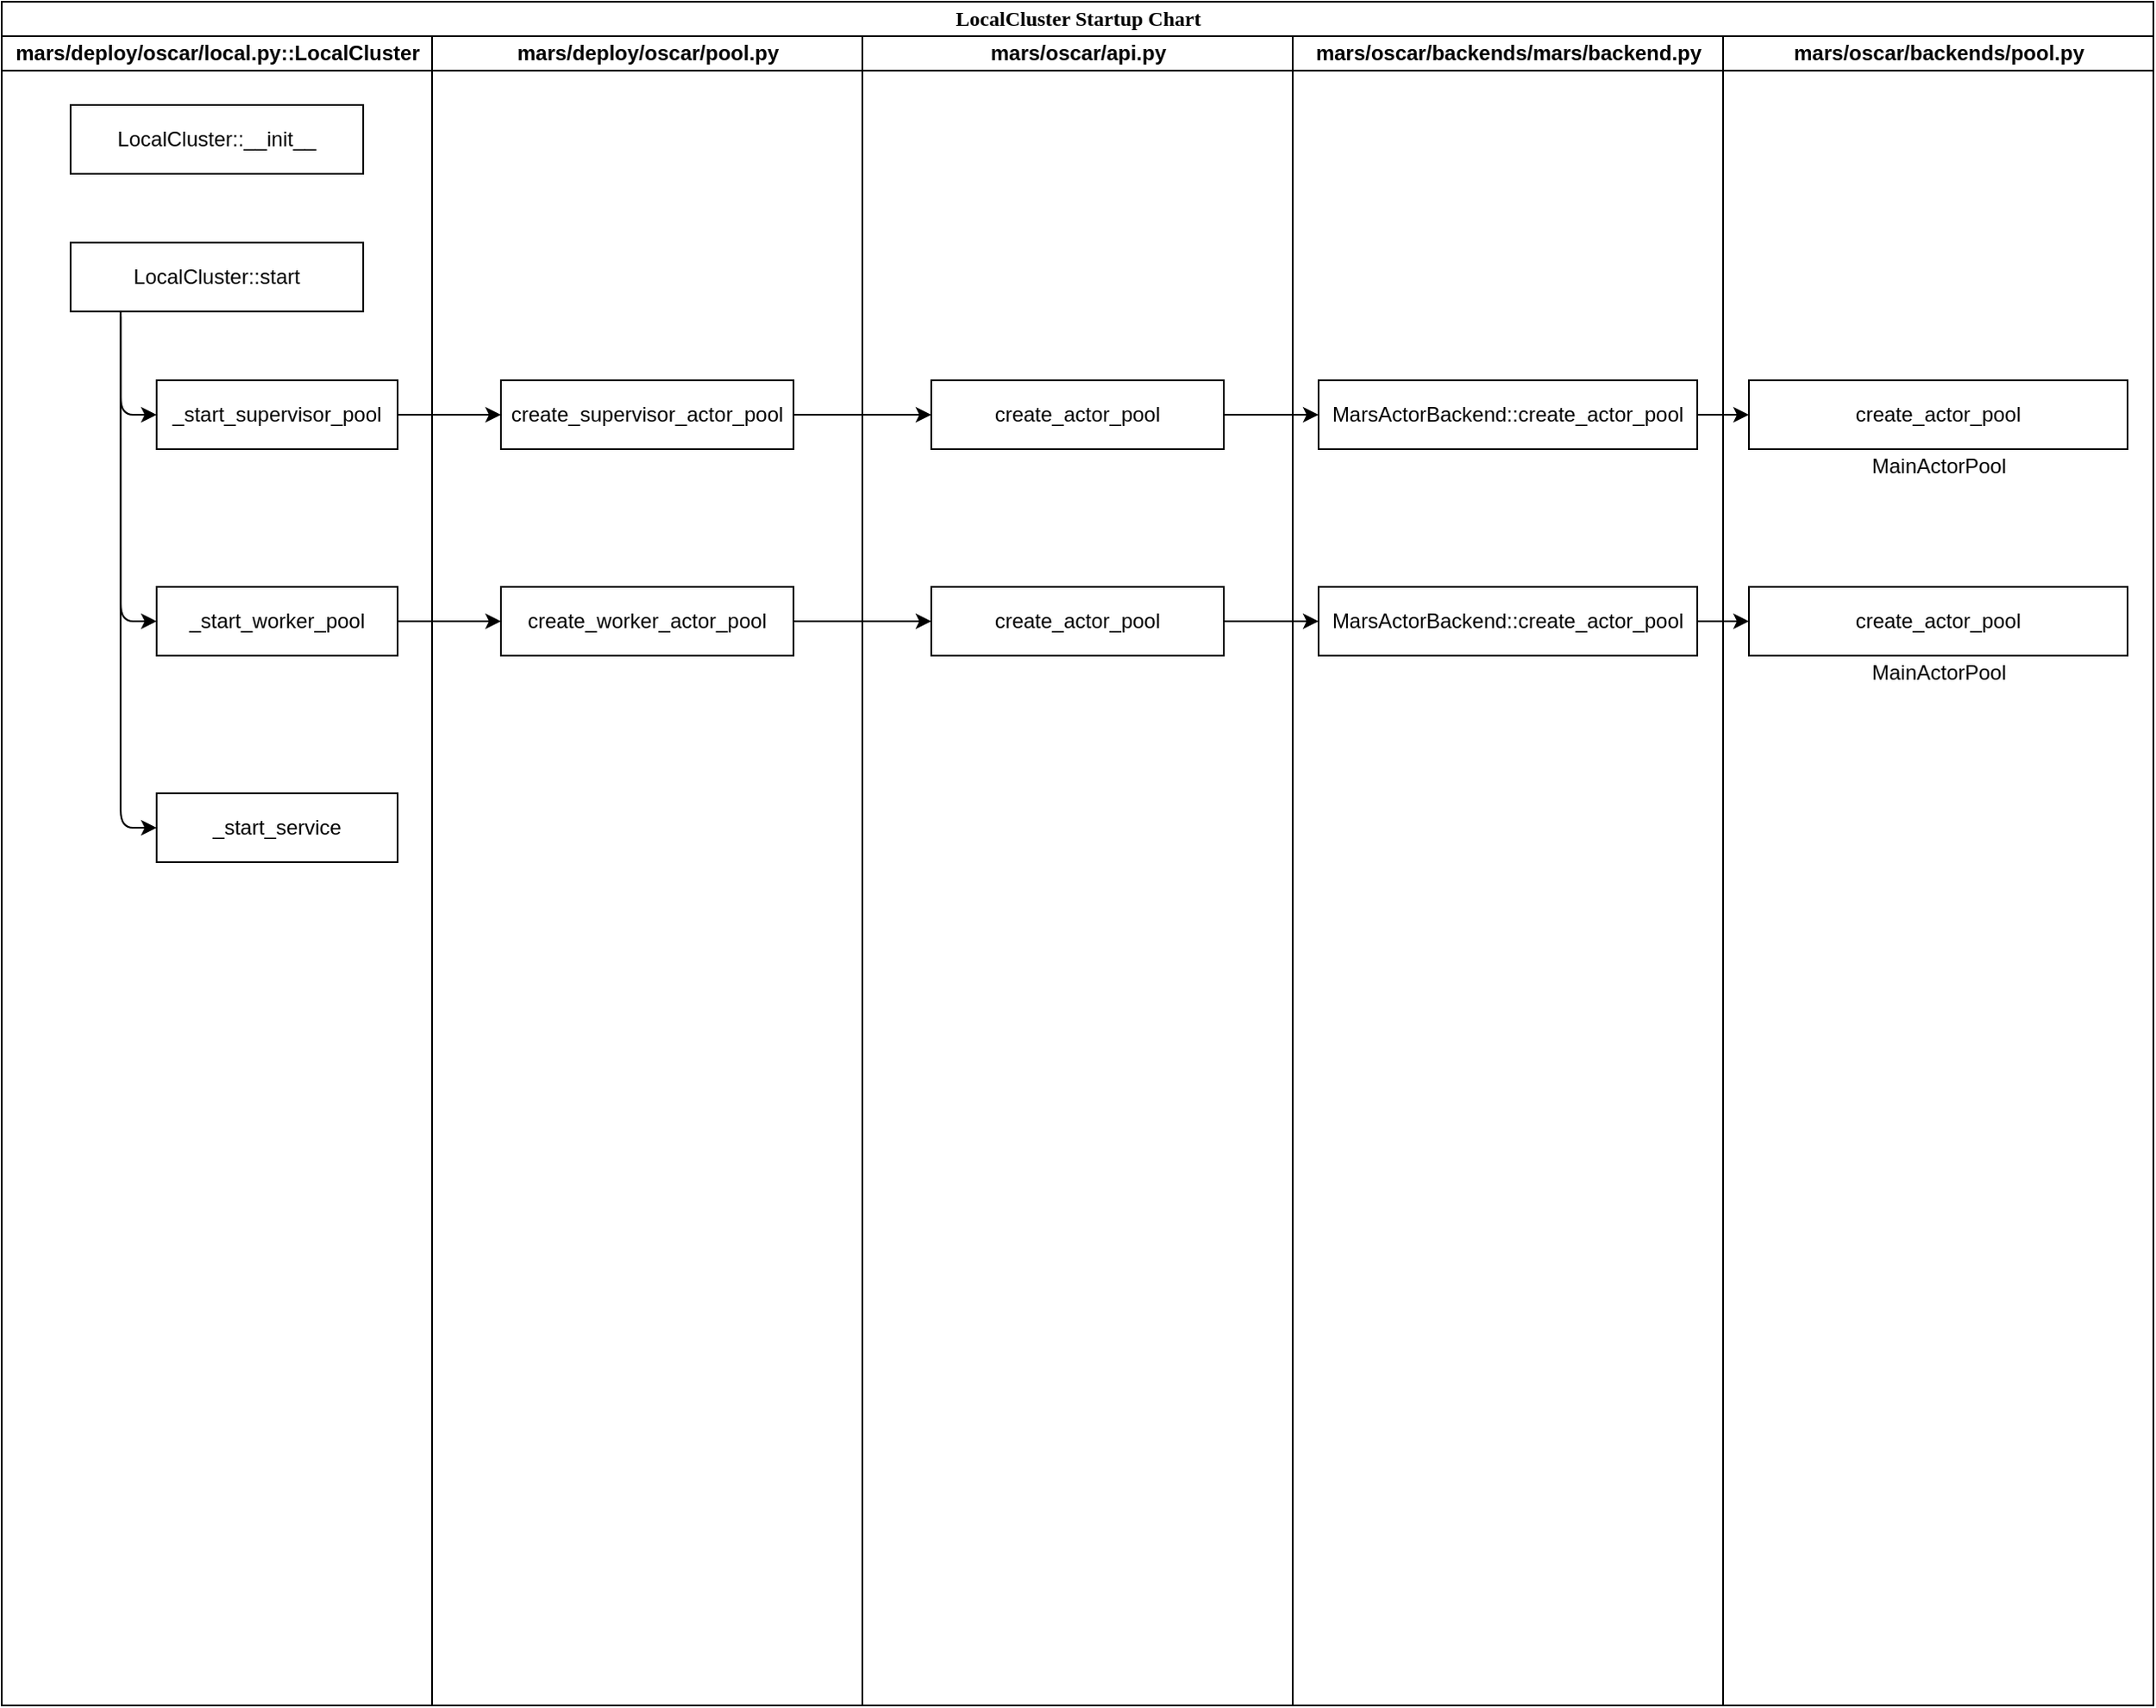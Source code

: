 <mxfile version="17.5.1" type="github">
  <diagram name="LocalCluster" id="0783ab3e-0a74-02c8-0abd-f7b4e66b4bec">
    <mxGraphModel dx="946" dy="646" grid="1" gridSize="10" guides="1" tooltips="1" connect="1" arrows="1" fold="1" page="1" pageScale="1" pageWidth="850" pageHeight="1100" background="none" math="0" shadow="0">
      <root>
        <mxCell id="0" />
        <mxCell id="1" parent="0" />
        <mxCell id="IDWX3KP-84P4_elMJV3M-33" value="LocalCluster Startup Chart" style="swimlane;html=1;childLayout=stackLayout;startSize=20;rounded=0;shadow=0;comic=0;labelBackgroundColor=none;strokeWidth=1;fontFamily=Verdana;fontSize=12;align=center;" vertex="1" parent="1">
          <mxGeometry x="50" y="30" width="1250" height="990" as="geometry">
            <mxRectangle x="40" y="20" width="60" height="20" as="alternateBounds" />
          </mxGeometry>
        </mxCell>
        <mxCell id="IDWX3KP-84P4_elMJV3M-34" value="mars/deploy/oscar/local.py::LocalCluster" style="swimlane;html=1;startSize=20;" vertex="1" parent="IDWX3KP-84P4_elMJV3M-33">
          <mxGeometry y="20" width="250" height="970" as="geometry">
            <mxRectangle y="20" width="30" height="970" as="alternateBounds" />
          </mxGeometry>
        </mxCell>
        <mxCell id="IDWX3KP-84P4_elMJV3M-35" value="LocalCluster::__init__" style="rounded=0;whiteSpace=wrap;html=1;" vertex="1" parent="IDWX3KP-84P4_elMJV3M-34">
          <mxGeometry x="40" y="40" width="170" height="40" as="geometry" />
        </mxCell>
        <mxCell id="IDWX3KP-84P4_elMJV3M-36" value="" style="html=1;entryX=0;entryY=0.5;entryDx=0;entryDy=0;exitX=0.171;exitY=1;exitDx=0;exitDy=0;edgeStyle=orthogonalEdgeStyle;exitPerimeter=0;" edge="1" parent="IDWX3KP-84P4_elMJV3M-34" source="IDWX3KP-84P4_elMJV3M-37" target="IDWX3KP-84P4_elMJV3M-38">
          <mxGeometry relative="1" as="geometry" />
        </mxCell>
        <mxCell id="IDWX3KP-84P4_elMJV3M-37" value="LocalCluster::start" style="rounded=0;whiteSpace=wrap;html=1;" vertex="1" parent="IDWX3KP-84P4_elMJV3M-34">
          <mxGeometry x="40" y="120" width="170" height="40" as="geometry" />
        </mxCell>
        <mxCell id="IDWX3KP-84P4_elMJV3M-38" value="_start_supervisor_pool" style="rounded=0;whiteSpace=wrap;html=1;" vertex="1" parent="IDWX3KP-84P4_elMJV3M-34">
          <mxGeometry x="90" y="200" width="140" height="40" as="geometry" />
        </mxCell>
        <mxCell id="IDWX3KP-84P4_elMJV3M-39" value="_start_worker_pool" style="rounded=0;whiteSpace=wrap;html=1;" vertex="1" parent="IDWX3KP-84P4_elMJV3M-34">
          <mxGeometry x="90" y="320" width="140" height="40" as="geometry" />
        </mxCell>
        <mxCell id="IDWX3KP-84P4_elMJV3M-40" value="" style="html=1;entryX=0;entryY=0.5;entryDx=0;entryDy=0;exitX=0.171;exitY=1.075;exitDx=0;exitDy=0;edgeStyle=orthogonalEdgeStyle;exitPerimeter=0;" edge="1" parent="IDWX3KP-84P4_elMJV3M-34" source="IDWX3KP-84P4_elMJV3M-37" target="IDWX3KP-84P4_elMJV3M-39">
          <mxGeometry relative="1" as="geometry">
            <mxPoint x="79.07" y="170" as="sourcePoint" />
            <mxPoint x="100" y="230" as="targetPoint" />
          </mxGeometry>
        </mxCell>
        <mxCell id="IDWX3KP-84P4_elMJV3M-41" value="_start_service" style="rounded=0;whiteSpace=wrap;html=1;" vertex="1" parent="IDWX3KP-84P4_elMJV3M-34">
          <mxGeometry x="90" y="440" width="140" height="40" as="geometry" />
        </mxCell>
        <mxCell id="IDWX3KP-84P4_elMJV3M-42" value="" style="html=1;entryX=0;entryY=0.5;entryDx=0;entryDy=0;exitX=0.171;exitY=1;exitDx=0;exitDy=0;edgeStyle=orthogonalEdgeStyle;exitPerimeter=0;" edge="1" parent="IDWX3KP-84P4_elMJV3M-34" source="IDWX3KP-84P4_elMJV3M-37" target="IDWX3KP-84P4_elMJV3M-41">
          <mxGeometry relative="1" as="geometry">
            <mxPoint x="79.07" y="173" as="sourcePoint" />
            <mxPoint x="100" y="350" as="targetPoint" />
          </mxGeometry>
        </mxCell>
        <mxCell id="IDWX3KP-84P4_elMJV3M-43" value="mars/deploy/oscar/pool.py" style="swimlane;html=1;startSize=20;" vertex="1" parent="IDWX3KP-84P4_elMJV3M-33">
          <mxGeometry x="250" y="20" width="250" height="970" as="geometry">
            <mxRectangle x="250" y="20" width="30" height="970" as="alternateBounds" />
          </mxGeometry>
        </mxCell>
        <mxCell id="IDWX3KP-84P4_elMJV3M-44" value="create_supervisor_actor_pool" style="rounded=0;whiteSpace=wrap;html=1;" vertex="1" parent="IDWX3KP-84P4_elMJV3M-43">
          <mxGeometry x="40" y="200" width="170" height="40" as="geometry" />
        </mxCell>
        <mxCell id="IDWX3KP-84P4_elMJV3M-45" value="create_worker_actor_pool" style="rounded=0;whiteSpace=wrap;html=1;" vertex="1" parent="IDWX3KP-84P4_elMJV3M-43">
          <mxGeometry x="40" y="320" width="170" height="40" as="geometry" />
        </mxCell>
        <mxCell id="IDWX3KP-84P4_elMJV3M-46" value="mars/oscar/api.py" style="swimlane;html=1;startSize=20;" vertex="1" parent="IDWX3KP-84P4_elMJV3M-33">
          <mxGeometry x="500" y="20" width="250" height="970" as="geometry">
            <mxRectangle x="500" y="20" width="30" height="970" as="alternateBounds" />
          </mxGeometry>
        </mxCell>
        <mxCell id="IDWX3KP-84P4_elMJV3M-47" value="create_actor_pool" style="rounded=0;whiteSpace=wrap;html=1;" vertex="1" parent="IDWX3KP-84P4_elMJV3M-46">
          <mxGeometry x="40" y="200" width="170" height="40" as="geometry" />
        </mxCell>
        <mxCell id="IDWX3KP-84P4_elMJV3M-48" value="create_actor_pool" style="rounded=0;whiteSpace=wrap;html=1;" vertex="1" parent="IDWX3KP-84P4_elMJV3M-46">
          <mxGeometry x="40" y="320" width="170" height="40" as="geometry" />
        </mxCell>
        <mxCell id="IDWX3KP-84P4_elMJV3M-49" value="" style="edgeStyle=orthogonalEdgeStyle;html=1;" edge="1" parent="IDWX3KP-84P4_elMJV3M-33" source="IDWX3KP-84P4_elMJV3M-38" target="IDWX3KP-84P4_elMJV3M-44">
          <mxGeometry relative="1" as="geometry" />
        </mxCell>
        <mxCell id="IDWX3KP-84P4_elMJV3M-50" value="" style="edgeStyle=orthogonalEdgeStyle;html=1;" edge="1" parent="IDWX3KP-84P4_elMJV3M-33" source="IDWX3KP-84P4_elMJV3M-44" target="IDWX3KP-84P4_elMJV3M-47">
          <mxGeometry relative="1" as="geometry" />
        </mxCell>
        <mxCell id="IDWX3KP-84P4_elMJV3M-51" value="mars/oscar/backends/mars/backend.py" style="swimlane;html=1;startSize=20;" vertex="1" parent="IDWX3KP-84P4_elMJV3M-33">
          <mxGeometry x="750" y="20" width="250" height="970" as="geometry">
            <mxRectangle x="750" y="20" width="30" height="970" as="alternateBounds" />
          </mxGeometry>
        </mxCell>
        <mxCell id="IDWX3KP-84P4_elMJV3M-52" value="MarsActorBackend::create_actor_pool" style="rounded=0;whiteSpace=wrap;html=1;" vertex="1" parent="IDWX3KP-84P4_elMJV3M-51">
          <mxGeometry x="15" y="200" width="220" height="40" as="geometry" />
        </mxCell>
        <mxCell id="IDWX3KP-84P4_elMJV3M-53" value="MarsActorBackend::create_actor_pool" style="rounded=0;whiteSpace=wrap;html=1;" vertex="1" parent="IDWX3KP-84P4_elMJV3M-51">
          <mxGeometry x="15" y="320" width="220" height="40" as="geometry" />
        </mxCell>
        <mxCell id="IDWX3KP-84P4_elMJV3M-54" value="" style="edgeStyle=orthogonalEdgeStyle;html=1;" edge="1" parent="IDWX3KP-84P4_elMJV3M-33" source="IDWX3KP-84P4_elMJV3M-47" target="IDWX3KP-84P4_elMJV3M-52">
          <mxGeometry relative="1" as="geometry" />
        </mxCell>
        <mxCell id="IDWX3KP-84P4_elMJV3M-55" value="" style="edgeStyle=orthogonalEdgeStyle;html=1;" edge="1" parent="IDWX3KP-84P4_elMJV3M-33" source="IDWX3KP-84P4_elMJV3M-39" target="IDWX3KP-84P4_elMJV3M-45">
          <mxGeometry relative="1" as="geometry" />
        </mxCell>
        <mxCell id="IDWX3KP-84P4_elMJV3M-56" value="" style="edgeStyle=orthogonalEdgeStyle;html=1;" edge="1" parent="IDWX3KP-84P4_elMJV3M-33" source="IDWX3KP-84P4_elMJV3M-45" target="IDWX3KP-84P4_elMJV3M-48">
          <mxGeometry relative="1" as="geometry" />
        </mxCell>
        <mxCell id="IDWX3KP-84P4_elMJV3M-57" value="" style="edgeStyle=orthogonalEdgeStyle;html=1;" edge="1" parent="IDWX3KP-84P4_elMJV3M-33" source="IDWX3KP-84P4_elMJV3M-48" target="IDWX3KP-84P4_elMJV3M-53">
          <mxGeometry relative="1" as="geometry" />
        </mxCell>
        <mxCell id="IDWX3KP-84P4_elMJV3M-58" value="&lt;span&gt;&lt;b&gt;mars/oscar/backends/pool.py&lt;/b&gt;&lt;/span&gt;" style="swimlane;html=1;startSize=20;fontStyle=0" vertex="1" parent="1">
          <mxGeometry x="1050" y="50" width="250" height="970" as="geometry">
            <mxRectangle x="1040" y="40" width="30" height="970" as="alternateBounds" />
          </mxGeometry>
        </mxCell>
        <mxCell id="IDWX3KP-84P4_elMJV3M-59" value="create_actor_pool" style="rounded=0;whiteSpace=wrap;html=1;" vertex="1" parent="IDWX3KP-84P4_elMJV3M-58">
          <mxGeometry x="15" y="200" width="220" height="40" as="geometry" />
        </mxCell>
        <mxCell id="IDWX3KP-84P4_elMJV3M-60" value="MainActorPool" style="text;html=1;align=center;verticalAlign=middle;resizable=0;points=[];autosize=1;strokeColor=none;fillColor=none;" vertex="1" parent="IDWX3KP-84P4_elMJV3M-58">
          <mxGeometry x="80" y="240" width="90" height="20" as="geometry" />
        </mxCell>
        <mxCell id="IDWX3KP-84P4_elMJV3M-61" value="create_actor_pool" style="rounded=0;whiteSpace=wrap;html=1;" vertex="1" parent="IDWX3KP-84P4_elMJV3M-58">
          <mxGeometry x="15" y="320" width="220" height="40" as="geometry" />
        </mxCell>
        <mxCell id="IDWX3KP-84P4_elMJV3M-62" value="MainActorPool" style="text;html=1;align=center;verticalAlign=middle;resizable=0;points=[];autosize=1;strokeColor=none;fillColor=none;" vertex="1" parent="IDWX3KP-84P4_elMJV3M-58">
          <mxGeometry x="80" y="360" width="90" height="20" as="geometry" />
        </mxCell>
        <mxCell id="IDWX3KP-84P4_elMJV3M-63" value="" style="edgeStyle=orthogonalEdgeStyle;html=1;" edge="1" parent="1" source="IDWX3KP-84P4_elMJV3M-52" target="IDWX3KP-84P4_elMJV3M-59">
          <mxGeometry relative="1" as="geometry" />
        </mxCell>
        <mxCell id="IDWX3KP-84P4_elMJV3M-64" value="" style="edgeStyle=orthogonalEdgeStyle;html=1;" edge="1" parent="1" source="IDWX3KP-84P4_elMJV3M-53" target="IDWX3KP-84P4_elMJV3M-61">
          <mxGeometry relative="1" as="geometry" />
        </mxCell>
      </root>
    </mxGraphModel>
  </diagram>
</mxfile>

